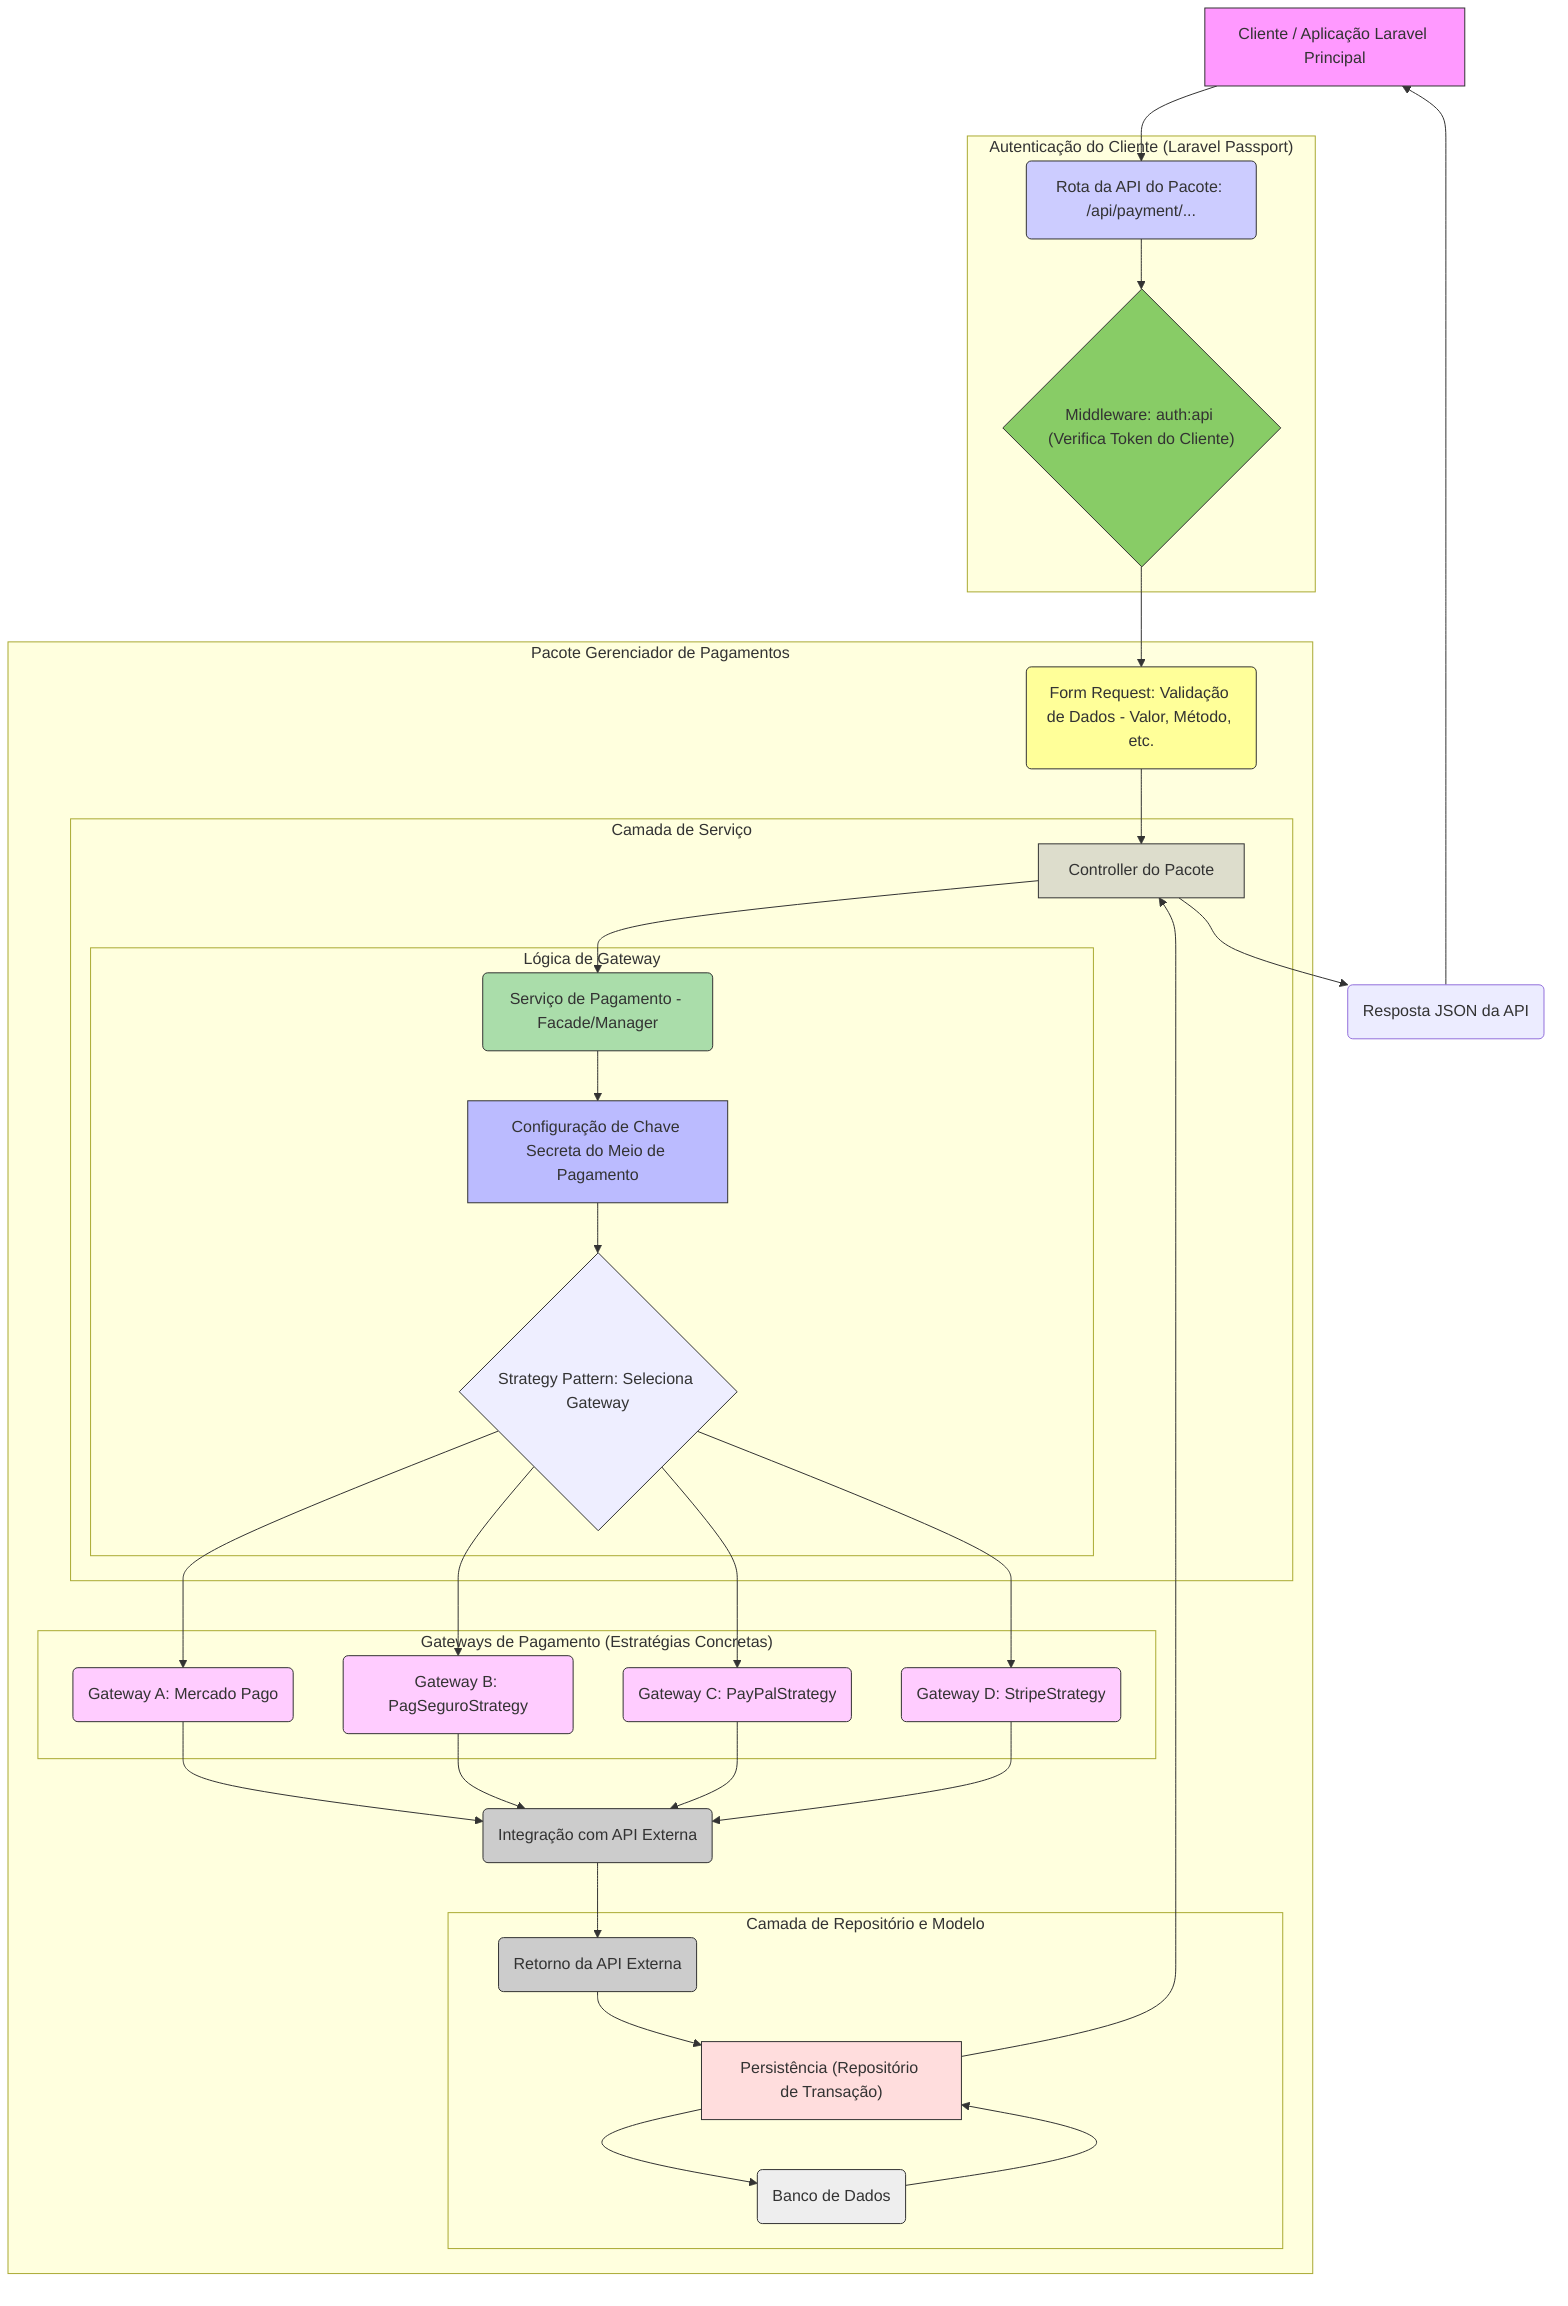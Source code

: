 graph TD
    A[Cliente / Aplicação Laravel Principal] --> R(Rota da API do Pacote: /api/payment/...);

    subgraph "Autenticação do Cliente (Laravel Passport)"
        R --> C1{"Middleware: auth:api (Verifica Token do Cliente)"};
    end
    
    subgraph Pacote Gerenciador de Pagamentos
        C1 --> V(Form Request: Validação de Dados - Valor, Método, etc.);
        
        V --> D[Controller do Pacote];
        
        subgraph Camada de Serviço
            D --> E(Serviço de Pagamento - Facade/Manager);
            
            subgraph Lógica de Gateway
                E --> A1[Configuração de Chave Secreta do Meio de Pagamento];
                A1 --> F{Strategy Pattern: Seleciona Gateway};
            end
        end
        
        subgraph "Gateways de Pagamento (Estratégias Concretas)"
            F --> G1(Gateway A: Mercado Pago);
            F --> G2(Gateway B: PagSeguroStrategy);
            F --> G3(Gateway C: PayPalStrategy);
            F --> G4(Gateway D: StripeStrategy);
        end
        
        G1 --> H(Integração com API Externa);
        G2 --> H;
        G3 --> H;
        G4 --> H;
        
        H --> I(Retorno da API Externa);
        
        subgraph Camada de Repositório e Modelo
            I --> J["Persistência (Repositório de Transação)"];
            J --> K(Banco de Dados);
        end
    end
    
    K --> J;
    J --> D; 
    D --> L(Resposta JSON da API);
    L --> A;

    style A fill:#f9f,stroke:#333
    style R fill:#ccf,stroke:#333
    style C1 fill:#8c6,stroke:#333
    style V fill:#ff9,stroke:#333
    style D fill:#ddc,stroke:#333
    style E fill:#ada,stroke:#333
    style F fill:#eef,stroke:#333
    style A1 fill:#bbf,stroke:#333
    style G1 fill:#fcf,stroke:#333
    style G2 fill:#fcf,stroke:#333
    style G3 fill:#fcf,stroke:#333
    style G4 fill:#fcf,stroke:#333
    style J fill:#fdd,stroke:#333
    style K fill:#eee,stroke:#333
    style H fill:#ccc,stroke:#333
    style I fill:#ccc,stroke:#333